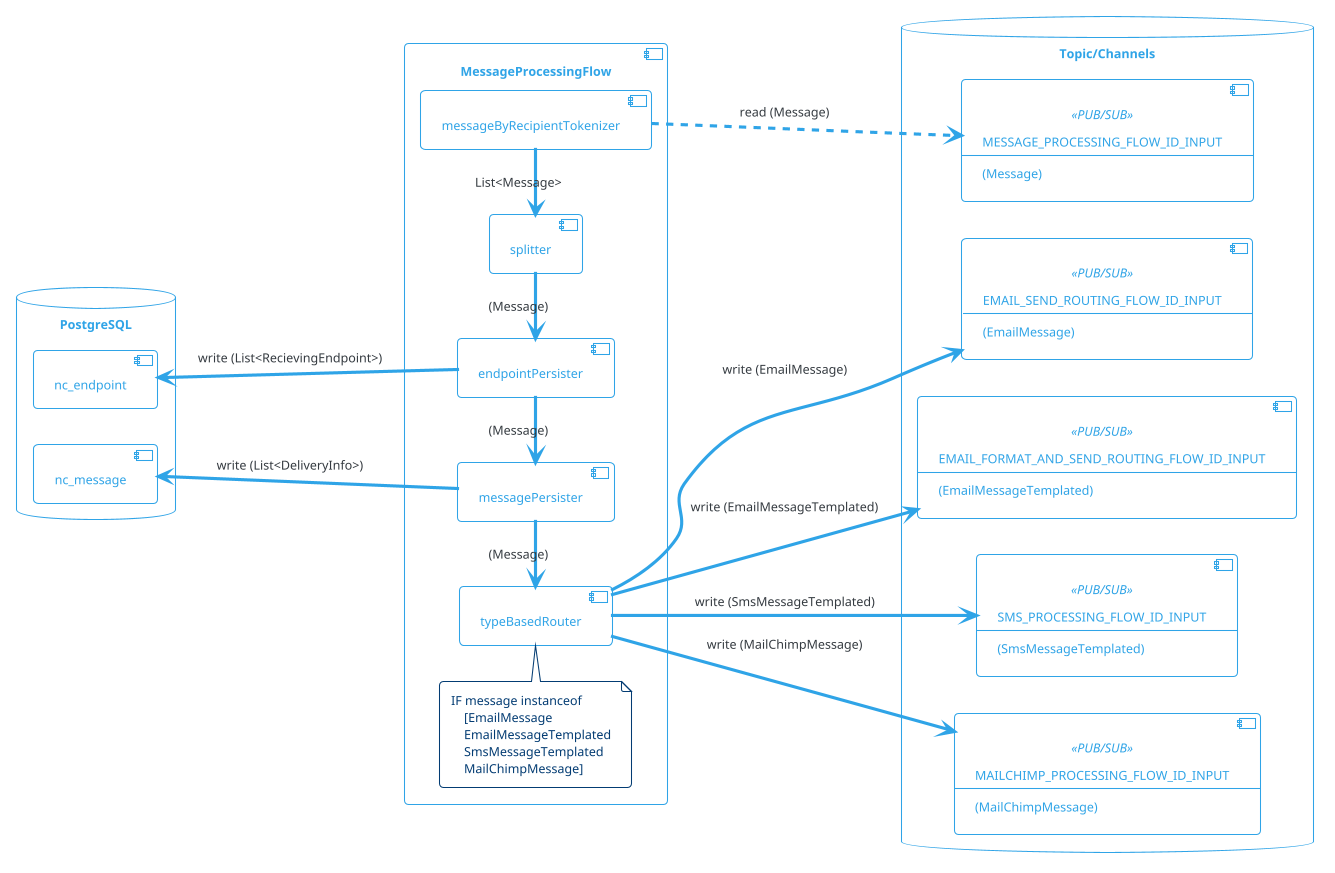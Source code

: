 @startuml

!theme cerulean-outline

left to right direction

skinparam component {
    backgroundColor<<user defined>> LightGray
}

database "PostgreSQL" {
    [nc_message]
    [nc_endpoint]
}

database "Topic/Channels" {
    component MESSAGE_PROCESSING_FLOW_ID_INPUT<<PUB/SUB>>[
        MESSAGE_PROCESSING_FLOW_ID_INPUT
        --
        (Message)
    ]

    component EMAIL_SEND_ROUTING_FLOW_ID_INPUT<<PUB/SUB>>[
        EMAIL_SEND_ROUTING_FLOW_ID_INPUT
        --
        (EmailMessage)   
    ]

    component EMAIL_FORMAT_AND_SEND_ROUTING_FLOW_ID_INPUT<<PUB/SUB>>[
        EMAIL_FORMAT_AND_SEND_ROUTING_FLOW_ID_INPUT
        --
        (EmailMessageTemplated)
    ]

    component SMS_PROCESSING_FLOW_ID_INPUT<<PUB/SUB>>[
        SMS_PROCESSING_FLOW_ID_INPUT
        --
        (SmsMessageTemplated)
    ]

    component MAILCHIMP_PROCESSING_FLOW_ID_INPUT<<PUB/SUB>>[
        MAILCHIMP_PROCESSING_FLOW_ID_INPUT
        --
        (MailChimpMessage)
    ]
}

component "MessageProcessingFlow" {
    [messageByRecipientTokenizer]
    [splitter]
    [endpointPersister]
    [messagePersister]
    [typeBasedRouter]

    note top of typeBasedRouter 
    IF message instanceof  
        [EmailMessage
        EmailMessageTemplated
        SmsMessageTemplated
        MailChimpMessage]
    end note  

    messageByRecipientTokenizer -l-> splitter : List<Message>
    splitter -l-> endpointPersister : (Message)
    endpointPersister -l-> messagePersister: (Message)
    messagePersister -l--> typeBasedRouter: (Message)

    messageByRecipientTokenizer ..> MESSAGE_PROCESSING_FLOW_ID_INPUT : read (Message) 
    typeBasedRouter --> EMAIL_SEND_ROUTING_FLOW_ID_INPUT: write (EmailMessage)
    typeBasedRouter --> EMAIL_FORMAT_AND_SEND_ROUTING_FLOW_ID_INPUT: write (EmailMessageTemplated)
    typeBasedRouter --> SMS_PROCESSING_FLOW_ID_INPUT: write (SmsMessageTemplated)
    typeBasedRouter --> MAILCHIMP_PROCESSING_FLOW_ID_INPUT: write (MailChimpMessage)

    messagePersister -u-> nc_message: write (List<DeliveryInfo>)
    endpointPersister -u-> nc_endpoint: write (List<RecievingEndpoint>)

}


@enduml